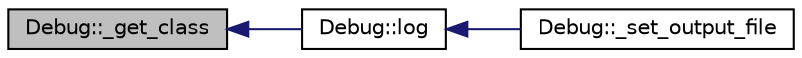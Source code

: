 digraph "Debug::_get_class"
{
 // INTERACTIVE_SVG=YES
  edge [fontname="Helvetica",fontsize="10",labelfontname="Helvetica",labelfontsize="10"];
  node [fontname="Helvetica",fontsize="10",shape=record];
  rankdir="LR";
  Node1 [label="Debug::_get_class",height=0.2,width=0.4,color="black", fillcolor="grey75", style="filled", fontcolor="black"];
  Node1 -> Node2 [dir="back",color="midnightblue",fontsize="10",style="solid",fontname="Helvetica"];
  Node2 [label="Debug::log",height=0.2,width=0.4,color="black", fillcolor="white", style="filled",URL="$namespace_debug.html#a243f3d5409b17837f6dae36f883f5cd1"];
  Node2 -> Node3 [dir="back",color="midnightblue",fontsize="10",style="solid",fontname="Helvetica"];
  Node3 [label="Debug::_set_output_file",height=0.2,width=0.4,color="black", fillcolor="white", style="filled",URL="$namespace_debug.html#af089c69b3754cca55f1dc6afe22c2ded"];
}
